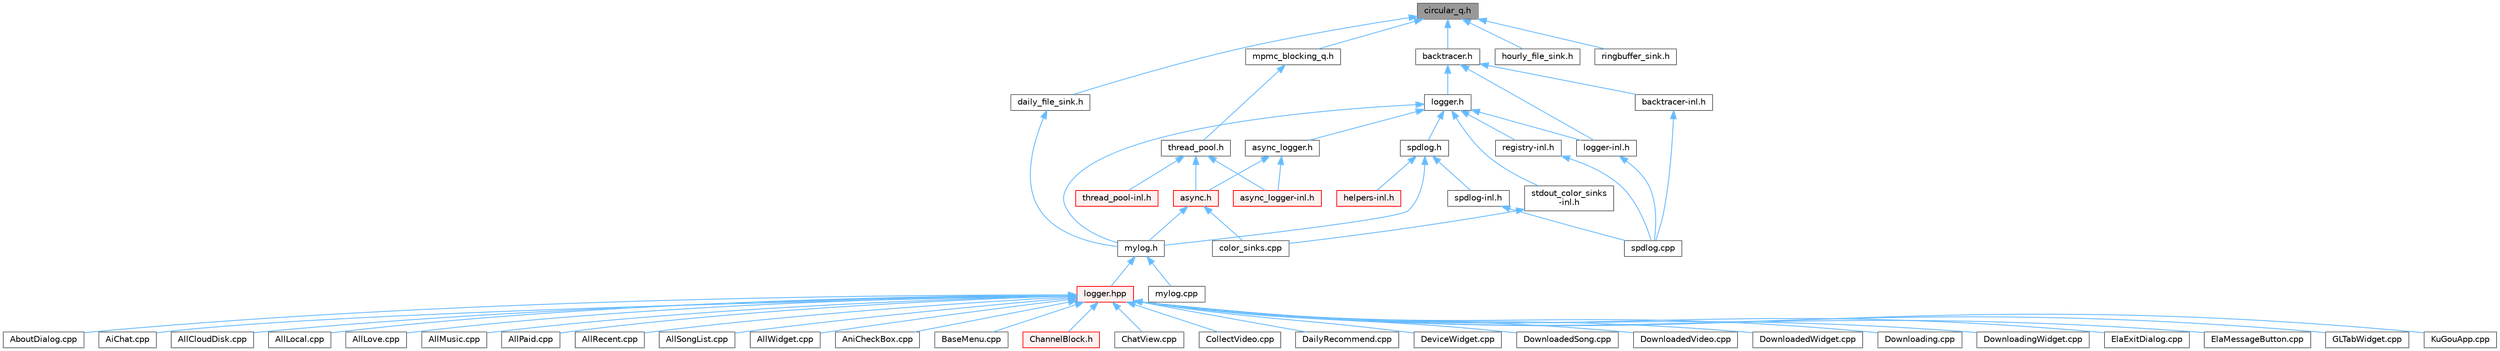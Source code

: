 digraph "circular_q.h"
{
 // LATEX_PDF_SIZE
  bgcolor="transparent";
  edge [fontname=Helvetica,fontsize=10,labelfontname=Helvetica,labelfontsize=10];
  node [fontname=Helvetica,fontsize=10,shape=box,height=0.2,width=0.4];
  Node1 [id="Node000001",label="circular_q.h",height=0.2,width=0.4,color="gray40", fillcolor="grey60", style="filled", fontcolor="black",tooltip=" "];
  Node1 -> Node2 [id="edge1_Node000001_Node000002",dir="back",color="steelblue1",style="solid",tooltip=" "];
  Node2 [id="Node000002",label="backtracer.h",height=0.2,width=0.4,color="grey40", fillcolor="white", style="filled",URL="$backtracer_8h.html",tooltip=" "];
  Node2 -> Node3 [id="edge2_Node000002_Node000003",dir="back",color="steelblue1",style="solid",tooltip=" "];
  Node3 [id="Node000003",label="backtracer-inl.h",height=0.2,width=0.4,color="grey40", fillcolor="white", style="filled",URL="$backtracer-inl_8h.html",tooltip=" "];
  Node3 -> Node4 [id="edge3_Node000003_Node000004",dir="back",color="steelblue1",style="solid",tooltip=" "];
  Node4 [id="Node000004",label="spdlog.cpp",height=0.2,width=0.4,color="grey40", fillcolor="white", style="filled",URL="$spdlog_8cpp.html",tooltip=" "];
  Node2 -> Node5 [id="edge4_Node000002_Node000005",dir="back",color="steelblue1",style="solid",tooltip=" "];
  Node5 [id="Node000005",label="logger-inl.h",height=0.2,width=0.4,color="grey40", fillcolor="white", style="filled",URL="$logger-inl_8h.html",tooltip=" "];
  Node5 -> Node4 [id="edge5_Node000005_Node000004",dir="back",color="steelblue1",style="solid",tooltip=" "];
  Node2 -> Node6 [id="edge6_Node000002_Node000006",dir="back",color="steelblue1",style="solid",tooltip=" "];
  Node6 [id="Node000006",label="logger.h",height=0.2,width=0.4,color="grey40", fillcolor="white", style="filled",URL="$logger_8h.html",tooltip=" "];
  Node6 -> Node7 [id="edge7_Node000006_Node000007",dir="back",color="steelblue1",style="solid",tooltip=" "];
  Node7 [id="Node000007",label="async_logger.h",height=0.2,width=0.4,color="grey40", fillcolor="white", style="filled",URL="$async__logger_8h.html",tooltip=" "];
  Node7 -> Node8 [id="edge8_Node000007_Node000008",dir="back",color="steelblue1",style="solid",tooltip=" "];
  Node8 [id="Node000008",label="async.h",height=0.2,width=0.4,color="red", fillcolor="#FFF0F0", style="filled",URL="$_my_spdlog_2spdlog_2_async_8h.html",tooltip=" "];
  Node8 -> Node10 [id="edge9_Node000008_Node000010",dir="back",color="steelblue1",style="solid",tooltip=" "];
  Node10 [id="Node000010",label="color_sinks.cpp",height=0.2,width=0.4,color="grey40", fillcolor="white", style="filled",URL="$color__sinks_8cpp.html",tooltip=" "];
  Node8 -> Node12 [id="edge10_Node000008_Node000012",dir="back",color="steelblue1",style="solid",tooltip=" "];
  Node12 [id="Node000012",label="mylog.h",height=0.2,width=0.4,color="grey40", fillcolor="white", style="filled",URL="$mylog_8h.html",tooltip=" "];
  Node12 -> Node13 [id="edge11_Node000012_Node000013",dir="back",color="steelblue1",style="solid",tooltip=" "];
  Node13 [id="Node000013",label="logger.hpp",height=0.2,width=0.4,color="red", fillcolor="#FFF0F0", style="filled",URL="$logger_8hpp.html",tooltip=" "];
  Node13 -> Node14 [id="edge12_Node000013_Node000014",dir="back",color="steelblue1",style="solid",tooltip=" "];
  Node14 [id="Node000014",label="AboutDialog.cpp",height=0.2,width=0.4,color="grey40", fillcolor="white", style="filled",URL="$_about_dialog_8cpp.html",tooltip="实现 AboutDialog 类，提供关于对话框功能"];
  Node13 -> Node15 [id="edge13_Node000013_Node000015",dir="back",color="steelblue1",style="solid",tooltip=" "];
  Node15 [id="Node000015",label="AiChat.cpp",height=0.2,width=0.4,color="grey40", fillcolor="white", style="filled",URL="$_ai_chat_8cpp.html",tooltip="实现 AiChat 类，提供 AI 聊天界面功能"];
  Node13 -> Node16 [id="edge14_Node000013_Node000016",dir="back",color="steelblue1",style="solid",tooltip=" "];
  Node16 [id="Node000016",label="AllCloudDisk.cpp",height=0.2,width=0.4,color="grey40", fillcolor="white", style="filled",URL="$_all_cloud_disk_8cpp.html",tooltip="实现 AllCloudDisk 类，提供云盘音乐界面功能"];
  Node13 -> Node17 [id="edge15_Node000013_Node000017",dir="back",color="steelblue1",style="solid",tooltip=" "];
  Node17 [id="Node000017",label="AllLocal.cpp",height=0.2,width=0.4,color="grey40", fillcolor="white", style="filled",URL="$_all_local_8cpp.html",tooltip="实现 AllLocal 类，提供本地音乐界面功能"];
  Node13 -> Node18 [id="edge16_Node000013_Node000018",dir="back",color="steelblue1",style="solid",tooltip=" "];
  Node18 [id="Node000018",label="AllLove.cpp",height=0.2,width=0.4,color="grey40", fillcolor="white", style="filled",URL="$_all_love_8cpp.html",tooltip="实现 AllLove 类，提供收藏音乐界面功能"];
  Node13 -> Node19 [id="edge17_Node000013_Node000019",dir="back",color="steelblue1",style="solid",tooltip=" "];
  Node19 [id="Node000019",label="AllMusic.cpp",height=0.2,width=0.4,color="grey40", fillcolor="white", style="filled",URL="$_all_music_8cpp.html",tooltip="实现 AllMusic 类，提供音乐管理界面功能"];
  Node13 -> Node20 [id="edge18_Node000013_Node000020",dir="back",color="steelblue1",style="solid",tooltip=" "];
  Node20 [id="Node000020",label="AllPaid.cpp",height=0.2,width=0.4,color="grey40", fillcolor="white", style="filled",URL="$_all_paid_8cpp.html",tooltip="实现 AllPaid 类，提供付费音乐界面功能"];
  Node13 -> Node21 [id="edge19_Node000013_Node000021",dir="back",color="steelblue1",style="solid",tooltip=" "];
  Node21 [id="Node000021",label="AllRecent.cpp",height=0.2,width=0.4,color="grey40", fillcolor="white", style="filled",URL="$_all_recent_8cpp.html",tooltip="实现 AllRecent 类，提供最近播放音乐界面功能"];
  Node13 -> Node22 [id="edge20_Node000013_Node000022",dir="back",color="steelblue1",style="solid",tooltip=" "];
  Node22 [id="Node000022",label="AllSongList.cpp",height=0.2,width=0.4,color="grey40", fillcolor="white", style="filled",URL="$_all_song_list_8cpp.html",tooltip="实现 AllSongList 类，提供歌单界面功能"];
  Node13 -> Node23 [id="edge21_Node000013_Node000023",dir="back",color="steelblue1",style="solid",tooltip=" "];
  Node23 [id="Node000023",label="AllWidget.cpp",height=0.2,width=0.4,color="grey40", fillcolor="white", style="filled",URL="$_all_widget_8cpp.html",tooltip="实现 AllWidget 类，提供全部音乐界面功能"];
  Node13 -> Node24 [id="edge22_Node000013_Node000024",dir="back",color="steelblue1",style="solid",tooltip=" "];
  Node24 [id="Node000024",label="AniCheckBox.cpp",height=0.2,width=0.4,color="grey40", fillcolor="white", style="filled",URL="$_ani_check_box_8cpp.html",tooltip="实现 AniCheckBox 类，提供带动画的复选框基类功能"];
  Node13 -> Node25 [id="edge23_Node000013_Node000025",dir="back",color="steelblue1",style="solid",tooltip=" "];
  Node25 [id="Node000025",label="BaseMenu.cpp",height=0.2,width=0.4,color="grey40", fillcolor="white", style="filled",URL="$_base_menu_8cpp.html",tooltip="实现 BaseMenu 类，提供菜单基类功能"];
  Node13 -> Node26 [id="edge24_Node000013_Node000026",dir="back",color="steelblue1",style="solid",tooltip=" "];
  Node26 [id="Node000026",label="ChannelBlock.h",height=0.2,width=0.4,color="red", fillcolor="#FFF0F0", style="filled",URL="$_channel_block_8h.html",tooltip="定义 ChannelBlock 类，提供音乐频道块界面"];
  Node13 -> Node41 [id="edge25_Node000013_Node000041",dir="back",color="steelblue1",style="solid",tooltip=" "];
  Node41 [id="Node000041",label="ChatView.cpp",height=0.2,width=0.4,color="grey40", fillcolor="white", style="filled",URL="$_chat_view_8cpp.html",tooltip="实现 ChatView 类，提供聊天视图功能"];
  Node13 -> Node42 [id="edge26_Node000013_Node000042",dir="back",color="steelblue1",style="solid",tooltip=" "];
  Node42 [id="Node000042",label="CollectVideo.cpp",height=0.2,width=0.4,color="grey40", fillcolor="white", style="filled",URL="$_collect_video_8cpp.html",tooltip="实现 CollectVideo 类，管理收藏视频界面"];
  Node13 -> Node43 [id="edge27_Node000013_Node000043",dir="back",color="steelblue1",style="solid",tooltip=" "];
  Node43 [id="Node000043",label="DailyRecommend.cpp",height=0.2,width=0.4,color="grey40", fillcolor="white", style="filled",URL="$_daily_recommend_8cpp.html",tooltip="实现 DailyRecommend 类，提供每日推荐界面功能"];
  Node13 -> Node44 [id="edge28_Node000013_Node000044",dir="back",color="steelblue1",style="solid",tooltip=" "];
  Node44 [id="Node000044",label="DeviceWidget.cpp",height=0.2,width=0.4,color="grey40", fillcolor="white", style="filled",URL="$_device_widget_8cpp.html",tooltip="实现 DeviceWidget 类，管理设备界面"];
  Node13 -> Node45 [id="edge29_Node000013_Node000045",dir="back",color="steelblue1",style="solid",tooltip=" "];
  Node45 [id="Node000045",label="DownloadedSong.cpp",height=0.2,width=0.4,color="grey40", fillcolor="white", style="filled",URL="$_downloaded_song_8cpp.html",tooltip="实现 DownloadedSong 类，提供已下载歌曲界面功能"];
  Node13 -> Node46 [id="edge30_Node000013_Node000046",dir="back",color="steelblue1",style="solid",tooltip=" "];
  Node46 [id="Node000046",label="DownloadedVideo.cpp",height=0.2,width=0.4,color="grey40", fillcolor="white", style="filled",URL="$_downloaded_video_8cpp.html",tooltip="实现 DownloadedVideo 类，提供已下载视频界面功能"];
  Node13 -> Node47 [id="edge31_Node000013_Node000047",dir="back",color="steelblue1",style="solid",tooltip=" "];
  Node47 [id="Node000047",label="DownloadedWidget.cpp",height=0.2,width=0.4,color="grey40", fillcolor="white", style="filled",URL="$_downloaded_widget_8cpp.html",tooltip="实现 DownloadedWidget 类，提供已下载界面功能"];
  Node13 -> Node48 [id="edge32_Node000013_Node000048",dir="back",color="steelblue1",style="solid",tooltip=" "];
  Node48 [id="Node000048",label="Downloading.cpp",height=0.2,width=0.4,color="grey40", fillcolor="white", style="filled",URL="$_downloading_8cpp.html",tooltip="实现 Downloading 类，提供下载管理界面功能"];
  Node13 -> Node49 [id="edge33_Node000013_Node000049",dir="back",color="steelblue1",style="solid",tooltip=" "];
  Node49 [id="Node000049",label="DownloadingWidget.cpp",height=0.2,width=0.4,color="grey40", fillcolor="white", style="filled",URL="$_downloading_widget_8cpp.html",tooltip="实现 DownloadingWidget 类，提供下载中界面功能"];
  Node13 -> Node50 [id="edge34_Node000013_Node000050",dir="back",color="steelblue1",style="solid",tooltip=" "];
  Node50 [id="Node000050",label="ElaExitDialog.cpp",height=0.2,width=0.4,color="grey40", fillcolor="white", style="filled",URL="$_ela_exit_dialog_8cpp.html",tooltip="实现 ElaExitDialog 类，提供退出对话框的功能"];
  Node13 -> Node51 [id="edge35_Node000013_Node000051",dir="back",color="steelblue1",style="solid",tooltip=" "];
  Node51 [id="Node000051",label="ElaMessageButton.cpp",height=0.2,width=0.4,color="grey40", fillcolor="white", style="filled",URL="$_ela_message_button_8cpp.html",tooltip="实现 ElaMessageButton 类，提供消息触发按钮功能"];
  Node13 -> Node52 [id="edge36_Node000013_Node000052",dir="back",color="steelblue1",style="solid",tooltip=" "];
  Node52 [id="Node000052",label="GLTabWidget.cpp",height=0.2,width=0.4,color="grey40", fillcolor="white", style="filled",URL="$_g_l_tab_widget_8cpp.html",tooltip="实现 GLTabWidget 类，管理“猜你喜欢”推荐界面"];
  Node13 -> Node32 [id="edge37_Node000013_Node000032",dir="back",color="steelblue1",style="solid",tooltip=" "];
  Node32 [id="Node000032",label="KuGouApp.cpp",height=0.2,width=0.4,color="grey40", fillcolor="white", style="filled",URL="$_ku_gou_app_8cpp.html",tooltip="实现 KuGouApp 类，管理酷狗音乐主界面"];
  Node12 -> Node108 [id="edge38_Node000012_Node000108",dir="back",color="steelblue1",style="solid",tooltip=" "];
  Node108 [id="Node000108",label="mylog.cpp",height=0.2,width=0.4,color="grey40", fillcolor="white", style="filled",URL="$mylog_8cpp.html",tooltip=" "];
  Node7 -> Node110 [id="edge39_Node000007_Node000110",dir="back",color="steelblue1",style="solid",tooltip=" "];
  Node110 [id="Node000110",label="async_logger-inl.h",height=0.2,width=0.4,color="red", fillcolor="#FFF0F0", style="filled",URL="$async__logger-inl_8h.html",tooltip=" "];
  Node6 -> Node5 [id="edge40_Node000006_Node000005",dir="back",color="steelblue1",style="solid",tooltip=" "];
  Node6 -> Node12 [id="edge41_Node000006_Node000012",dir="back",color="steelblue1",style="solid",tooltip=" "];
  Node6 -> Node111 [id="edge42_Node000006_Node000111",dir="back",color="steelblue1",style="solid",tooltip=" "];
  Node111 [id="Node000111",label="registry-inl.h",height=0.2,width=0.4,color="grey40", fillcolor="white", style="filled",URL="$registry-inl_8h.html",tooltip=" "];
  Node111 -> Node4 [id="edge43_Node000111_Node000004",dir="back",color="steelblue1",style="solid",tooltip=" "];
  Node6 -> Node112 [id="edge44_Node000006_Node000112",dir="back",color="steelblue1",style="solid",tooltip=" "];
  Node112 [id="Node000112",label="spdlog.h",height=0.2,width=0.4,color="grey40", fillcolor="white", style="filled",URL="$spdlog_8h.html",tooltip=" "];
  Node112 -> Node113 [id="edge45_Node000112_Node000113",dir="back",color="steelblue1",style="solid",tooltip=" "];
  Node113 [id="Node000113",label="helpers-inl.h",height=0.2,width=0.4,color="red", fillcolor="#FFF0F0", style="filled",URL="$helpers-inl_8h.html",tooltip=" "];
  Node112 -> Node12 [id="edge46_Node000112_Node000012",dir="back",color="steelblue1",style="solid",tooltip=" "];
  Node112 -> Node115 [id="edge47_Node000112_Node000115",dir="back",color="steelblue1",style="solid",tooltip=" "];
  Node115 [id="Node000115",label="spdlog-inl.h",height=0.2,width=0.4,color="grey40", fillcolor="white", style="filled",URL="$spdlog-inl_8h.html",tooltip=" "];
  Node115 -> Node4 [id="edge48_Node000115_Node000004",dir="back",color="steelblue1",style="solid",tooltip=" "];
  Node6 -> Node116 [id="edge49_Node000006_Node000116",dir="back",color="steelblue1",style="solid",tooltip=" "];
  Node116 [id="Node000116",label="stdout_color_sinks\l-inl.h",height=0.2,width=0.4,color="grey40", fillcolor="white", style="filled",URL="$stdout__color__sinks-inl_8h.html",tooltip=" "];
  Node116 -> Node10 [id="edge50_Node000116_Node000010",dir="back",color="steelblue1",style="solid",tooltip=" "];
  Node1 -> Node117 [id="edge51_Node000001_Node000117",dir="back",color="steelblue1",style="solid",tooltip=" "];
  Node117 [id="Node000117",label="daily_file_sink.h",height=0.2,width=0.4,color="grey40", fillcolor="white", style="filled",URL="$daily__file__sink_8h.html",tooltip=" "];
  Node117 -> Node12 [id="edge52_Node000117_Node000012",dir="back",color="steelblue1",style="solid",tooltip=" "];
  Node1 -> Node118 [id="edge53_Node000001_Node000118",dir="back",color="steelblue1",style="solid",tooltip=" "];
  Node118 [id="Node000118",label="hourly_file_sink.h",height=0.2,width=0.4,color="grey40", fillcolor="white", style="filled",URL="$hourly__file__sink_8h.html",tooltip=" "];
  Node1 -> Node119 [id="edge54_Node000001_Node000119",dir="back",color="steelblue1",style="solid",tooltip=" "];
  Node119 [id="Node000119",label="mpmc_blocking_q.h",height=0.2,width=0.4,color="grey40", fillcolor="white", style="filled",URL="$mpmc__blocking__q_8h.html",tooltip=" "];
  Node119 -> Node120 [id="edge55_Node000119_Node000120",dir="back",color="steelblue1",style="solid",tooltip=" "];
  Node120 [id="Node000120",label="thread_pool.h",height=0.2,width=0.4,color="grey40", fillcolor="white", style="filled",URL="$thread__pool_8h.html",tooltip=" "];
  Node120 -> Node8 [id="edge56_Node000120_Node000008",dir="back",color="steelblue1",style="solid",tooltip=" "];
  Node120 -> Node110 [id="edge57_Node000120_Node000110",dir="back",color="steelblue1",style="solid",tooltip=" "];
  Node120 -> Node121 [id="edge58_Node000120_Node000121",dir="back",color="steelblue1",style="solid",tooltip=" "];
  Node121 [id="Node000121",label="thread_pool-inl.h",height=0.2,width=0.4,color="red", fillcolor="#FFF0F0", style="filled",URL="$thread__pool-inl_8h.html",tooltip=" "];
  Node1 -> Node122 [id="edge59_Node000001_Node000122",dir="back",color="steelblue1",style="solid",tooltip=" "];
  Node122 [id="Node000122",label="ringbuffer_sink.h",height=0.2,width=0.4,color="grey40", fillcolor="white", style="filled",URL="$ringbuffer__sink_8h.html",tooltip=" "];
}
